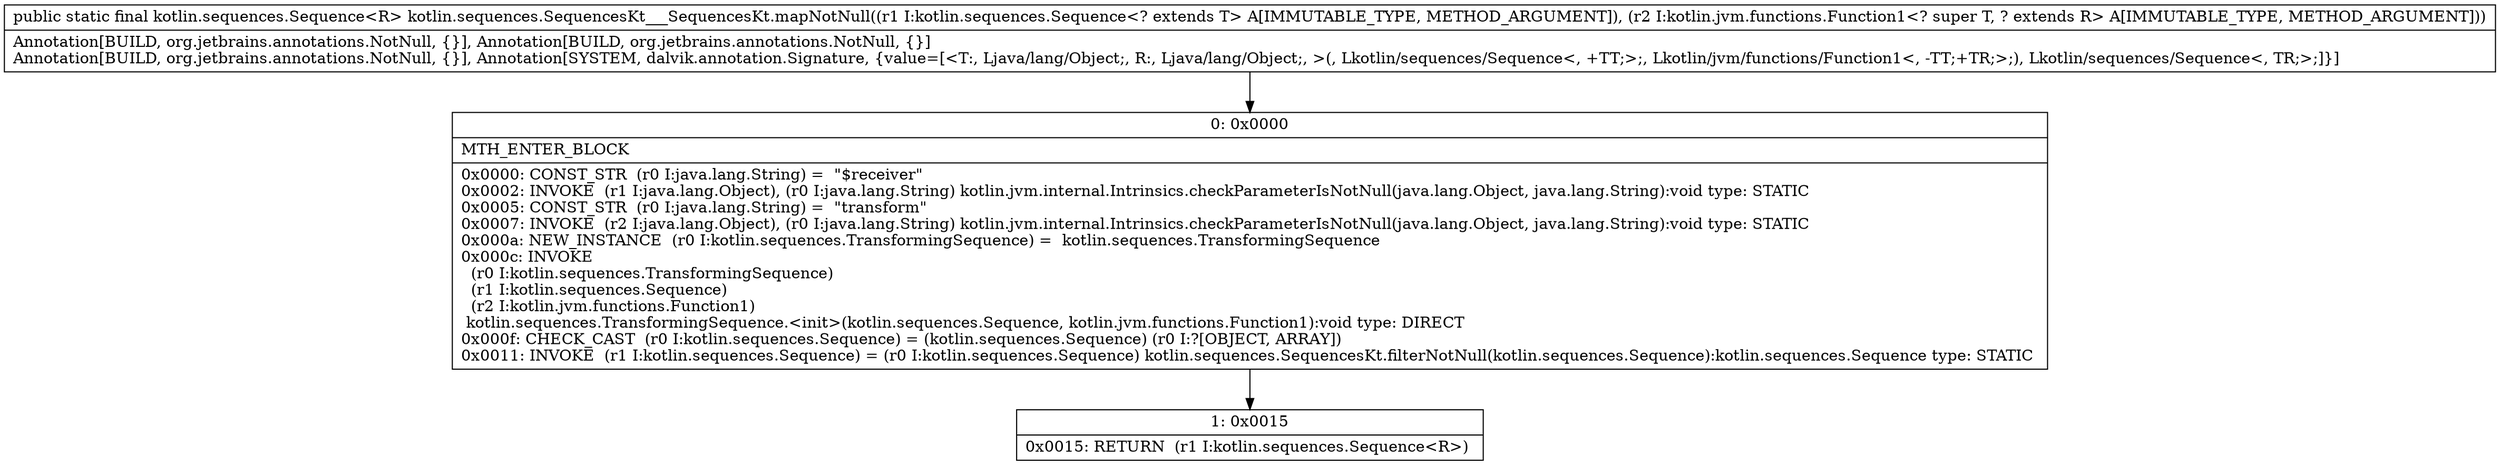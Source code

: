 digraph "CFG forkotlin.sequences.SequencesKt___SequencesKt.mapNotNull(Lkotlin\/sequences\/Sequence;Lkotlin\/jvm\/functions\/Function1;)Lkotlin\/sequences\/Sequence;" {
Node_0 [shape=record,label="{0\:\ 0x0000|MTH_ENTER_BLOCK\l|0x0000: CONST_STR  (r0 I:java.lang.String) =  \"$receiver\" \l0x0002: INVOKE  (r1 I:java.lang.Object), (r0 I:java.lang.String) kotlin.jvm.internal.Intrinsics.checkParameterIsNotNull(java.lang.Object, java.lang.String):void type: STATIC \l0x0005: CONST_STR  (r0 I:java.lang.String) =  \"transform\" \l0x0007: INVOKE  (r2 I:java.lang.Object), (r0 I:java.lang.String) kotlin.jvm.internal.Intrinsics.checkParameterIsNotNull(java.lang.Object, java.lang.String):void type: STATIC \l0x000a: NEW_INSTANCE  (r0 I:kotlin.sequences.TransformingSequence) =  kotlin.sequences.TransformingSequence \l0x000c: INVOKE  \l  (r0 I:kotlin.sequences.TransformingSequence)\l  (r1 I:kotlin.sequences.Sequence)\l  (r2 I:kotlin.jvm.functions.Function1)\l kotlin.sequences.TransformingSequence.\<init\>(kotlin.sequences.Sequence, kotlin.jvm.functions.Function1):void type: DIRECT \l0x000f: CHECK_CAST  (r0 I:kotlin.sequences.Sequence) = (kotlin.sequences.Sequence) (r0 I:?[OBJECT, ARRAY]) \l0x0011: INVOKE  (r1 I:kotlin.sequences.Sequence) = (r0 I:kotlin.sequences.Sequence) kotlin.sequences.SequencesKt.filterNotNull(kotlin.sequences.Sequence):kotlin.sequences.Sequence type: STATIC \l}"];
Node_1 [shape=record,label="{1\:\ 0x0015|0x0015: RETURN  (r1 I:kotlin.sequences.Sequence\<R\>) \l}"];
MethodNode[shape=record,label="{public static final kotlin.sequences.Sequence\<R\> kotlin.sequences.SequencesKt___SequencesKt.mapNotNull((r1 I:kotlin.sequences.Sequence\<? extends T\> A[IMMUTABLE_TYPE, METHOD_ARGUMENT]), (r2 I:kotlin.jvm.functions.Function1\<? super T, ? extends R\> A[IMMUTABLE_TYPE, METHOD_ARGUMENT]))  | Annotation[BUILD, org.jetbrains.annotations.NotNull, \{\}], Annotation[BUILD, org.jetbrains.annotations.NotNull, \{\}]\lAnnotation[BUILD, org.jetbrains.annotations.NotNull, \{\}], Annotation[SYSTEM, dalvik.annotation.Signature, \{value=[\<T:, Ljava\/lang\/Object;, R:, Ljava\/lang\/Object;, \>(, Lkotlin\/sequences\/Sequence\<, +TT;\>;, Lkotlin\/jvm\/functions\/Function1\<, \-TT;+TR;\>;), Lkotlin\/sequences\/Sequence\<, TR;\>;]\}]\l}"];
MethodNode -> Node_0;
Node_0 -> Node_1;
}

